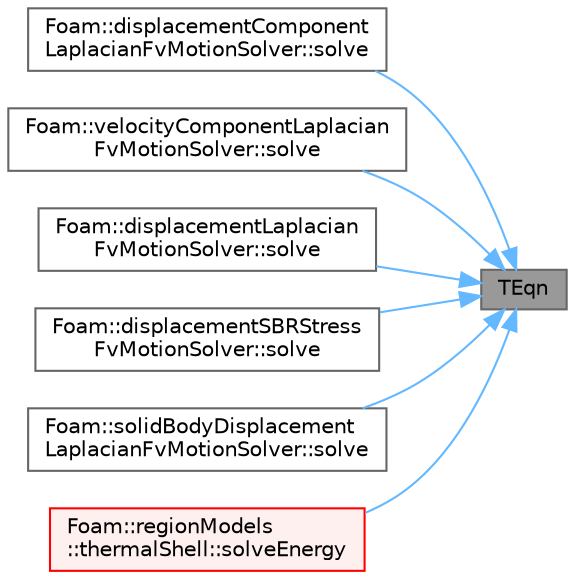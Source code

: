 digraph "TEqn"
{
 // LATEX_PDF_SIZE
  bgcolor="transparent";
  edge [fontname=Helvetica,fontsize=10,labelfontname=Helvetica,labelfontsize=10];
  node [fontname=Helvetica,fontsize=10,shape=box,height=0.2,width=0.4];
  rankdir="RL";
  Node1 [id="Node000001",label="TEqn",height=0.2,width=0.4,color="gray40", fillcolor="grey60", style="filled", fontcolor="black",tooltip=" "];
  Node1 -> Node2 [id="edge1_Node000001_Node000002",dir="back",color="steelblue1",style="solid",tooltip=" "];
  Node2 [id="Node000002",label="Foam::displacementComponent\lLaplacianFvMotionSolver::solve",height=0.2,width=0.4,color="grey40", fillcolor="white", style="filled",URL="$classFoam_1_1displacementComponentLaplacianFvMotionSolver.html#af7d39f0eac0af0ed5785935ac72a1e7d",tooltip=" "];
  Node1 -> Node3 [id="edge2_Node000001_Node000003",dir="back",color="steelblue1",style="solid",tooltip=" "];
  Node3 [id="Node000003",label="Foam::velocityComponentLaplacian\lFvMotionSolver::solve",height=0.2,width=0.4,color="grey40", fillcolor="white", style="filled",URL="$classFoam_1_1velocityComponentLaplacianFvMotionSolver.html#af7d39f0eac0af0ed5785935ac72a1e7d",tooltip=" "];
  Node1 -> Node4 [id="edge3_Node000001_Node000004",dir="back",color="steelblue1",style="solid",tooltip=" "];
  Node4 [id="Node000004",label="Foam::displacementLaplacian\lFvMotionSolver::solve",height=0.2,width=0.4,color="grey40", fillcolor="white", style="filled",URL="$classFoam_1_1displacementLaplacianFvMotionSolver.html#af7d39f0eac0af0ed5785935ac72a1e7d",tooltip=" "];
  Node1 -> Node5 [id="edge4_Node000001_Node000005",dir="back",color="steelblue1",style="solid",tooltip=" "];
  Node5 [id="Node000005",label="Foam::displacementSBRStress\lFvMotionSolver::solve",height=0.2,width=0.4,color="grey40", fillcolor="white", style="filled",URL="$classFoam_1_1displacementSBRStressFvMotionSolver.html#af7d39f0eac0af0ed5785935ac72a1e7d",tooltip=" "];
  Node1 -> Node6 [id="edge5_Node000001_Node000006",dir="back",color="steelblue1",style="solid",tooltip=" "];
  Node6 [id="Node000006",label="Foam::solidBodyDisplacement\lLaplacianFvMotionSolver::solve",height=0.2,width=0.4,color="grey40", fillcolor="white", style="filled",URL="$classFoam_1_1solidBodyDisplacementLaplacianFvMotionSolver.html#af7d39f0eac0af0ed5785935ac72a1e7d",tooltip=" "];
  Node1 -> Node7 [id="edge6_Node000001_Node000007",dir="back",color="steelblue1",style="solid",tooltip=" "];
  Node7 [id="Node000007",label="Foam::regionModels\l::thermalShell::solveEnergy",height=0.2,width=0.4,color="red", fillcolor="#FFF0F0", style="filled",URL="$classFoam_1_1regionModels_1_1thermalShell.html#a533e6e7fb2c00cd976a89d545355000c",tooltip=" "];
}
